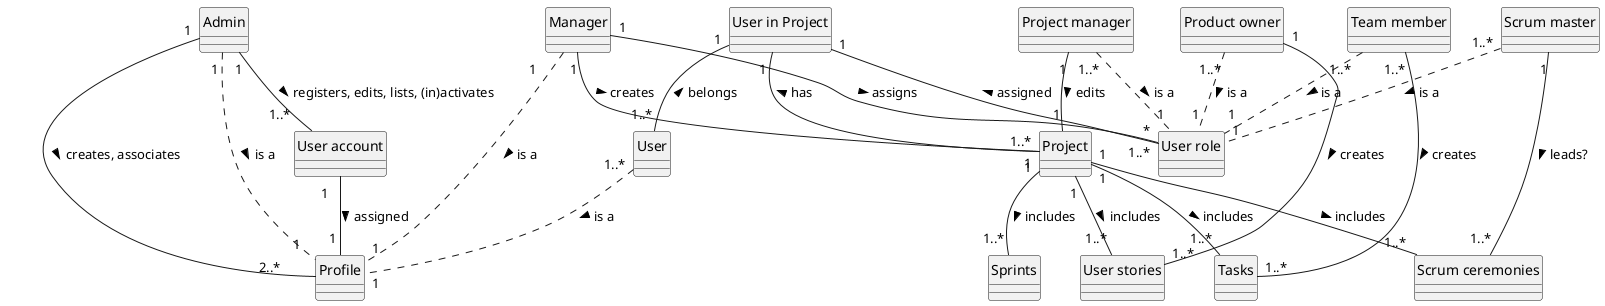 @startuml
skinparam style strictuml

Entity Admin
Class "User account"
Class Profile
Class Manager
Class User
Class "User role"
Class Project
Class "User in Project"
Class "Project manager"
Class "Product owner"
Class "Scrum master"
Class "Team member"
Class "User stories"
Class "Tasks"
Class "Sprints"
Class "Scrum ceremonies"



Admin "1" -- "1..*   " "User account": registers, edits, lists, (in)activates >
Admin "1" -- "2..*        " Profile: creates, associates >
Admin "1 " .. "1  " Profile: is a >
Manager "1      ".."1" Profile: is a >
Manager "1 " -- "*" "User role" : assigns >
User "1..*" .. "1" Profile: is a >
"User account" "1   "--"1 " Profile: assigned >
Manager "1"-- "1..*" Project: creates >
"User in Project" "1" -- "1..*" User: belongs <
"User in Project" "1" -- "1..*" "User role": assigned <
"User in Project" "1 " -- "1" Project : has <
"Project manager" "1..*" .. "1" "User role": is a >
"Product owner" "1..*" .. "1" "User role": is a >
"Scrum master" "1..*" .. "1" "User role": is a >
"Team member" "1..*" .. "1" "User role": is a >
"Project" "1" -- "1..*" "User stories": includes >
"Project" "1" -- "1..*" "Tasks": includes >
"Project" "1" -- "1..*" "Sprints": includes >
"Project" "1" -- "1..*" "Scrum ceremonies": includes >
"Product owner" "1" -- "1..*" "User stories": creates >
"Team member" "1..*" -- "1..*" "Tasks": creates >
"Project manager" "1" -- "1" "Project": edits >
"Scrum master" "1" -- "1..*" "Scrum ceremonies": leads? >



@enduml